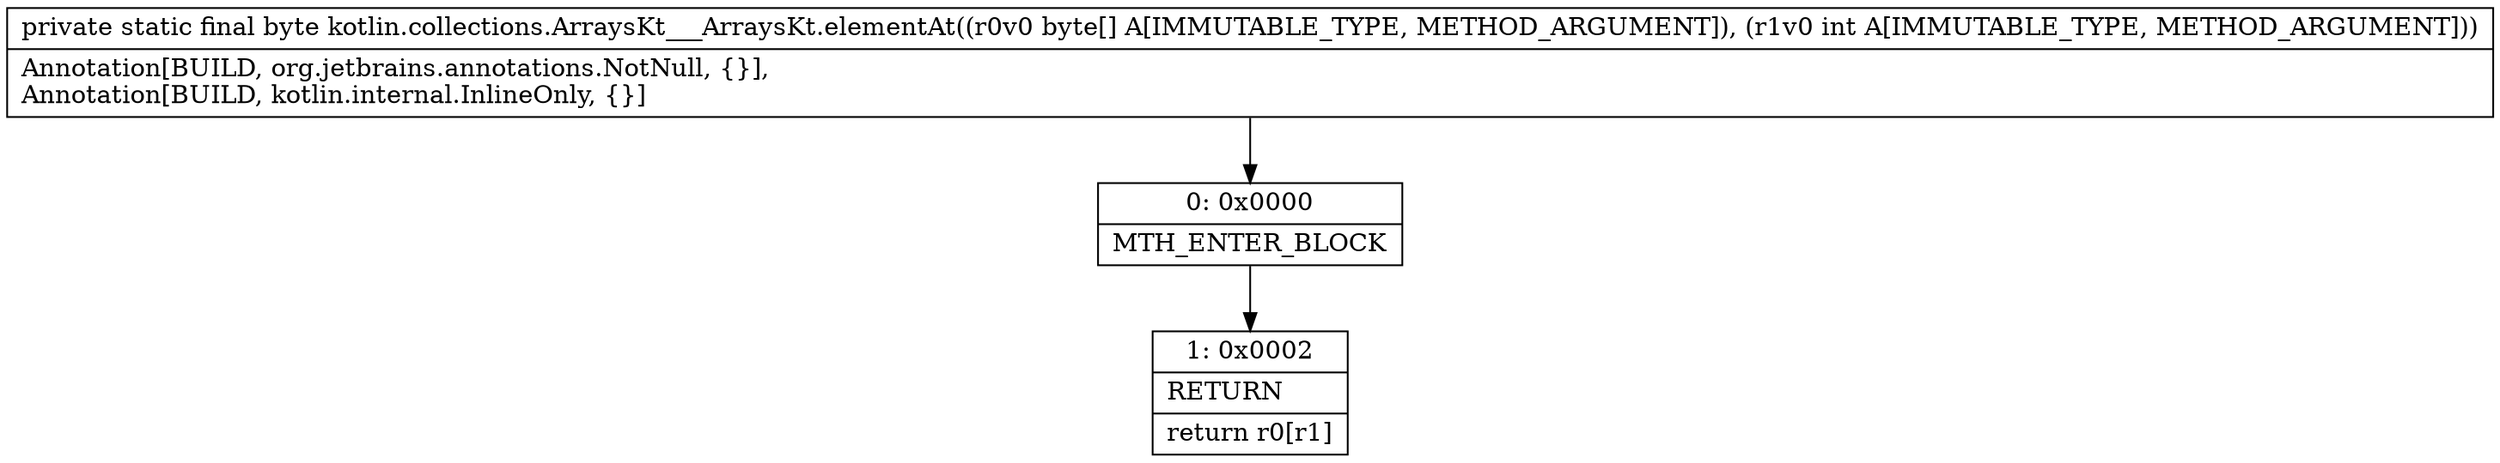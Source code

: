 digraph "CFG forkotlin.collections.ArraysKt___ArraysKt.elementAt([BI)B" {
Node_0 [shape=record,label="{0\:\ 0x0000|MTH_ENTER_BLOCK\l}"];
Node_1 [shape=record,label="{1\:\ 0x0002|RETURN\l|return r0[r1]\l}"];
MethodNode[shape=record,label="{private static final byte kotlin.collections.ArraysKt___ArraysKt.elementAt((r0v0 byte[] A[IMMUTABLE_TYPE, METHOD_ARGUMENT]), (r1v0 int A[IMMUTABLE_TYPE, METHOD_ARGUMENT]))  | Annotation[BUILD, org.jetbrains.annotations.NotNull, \{\}], \lAnnotation[BUILD, kotlin.internal.InlineOnly, \{\}]\l}"];
MethodNode -> Node_0;
Node_0 -> Node_1;
}


